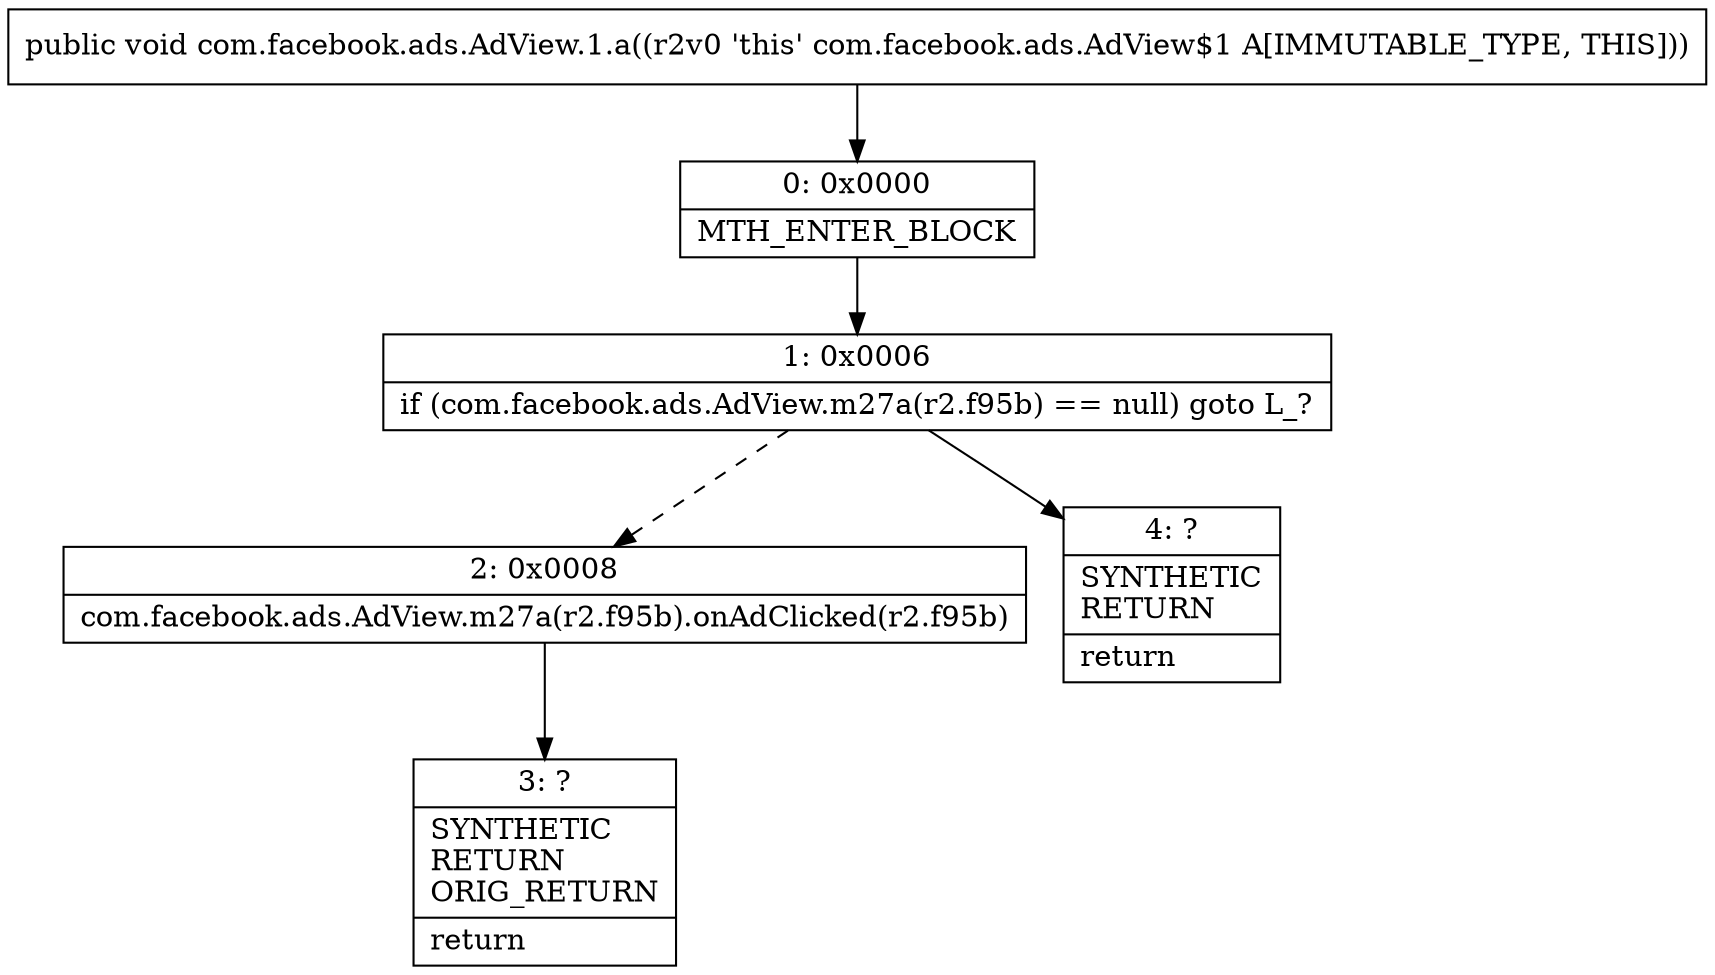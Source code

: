digraph "CFG forcom.facebook.ads.AdView.1.a()V" {
Node_0 [shape=record,label="{0\:\ 0x0000|MTH_ENTER_BLOCK\l}"];
Node_1 [shape=record,label="{1\:\ 0x0006|if (com.facebook.ads.AdView.m27a(r2.f95b) == null) goto L_?\l}"];
Node_2 [shape=record,label="{2\:\ 0x0008|com.facebook.ads.AdView.m27a(r2.f95b).onAdClicked(r2.f95b)\l}"];
Node_3 [shape=record,label="{3\:\ ?|SYNTHETIC\lRETURN\lORIG_RETURN\l|return\l}"];
Node_4 [shape=record,label="{4\:\ ?|SYNTHETIC\lRETURN\l|return\l}"];
MethodNode[shape=record,label="{public void com.facebook.ads.AdView.1.a((r2v0 'this' com.facebook.ads.AdView$1 A[IMMUTABLE_TYPE, THIS])) }"];
MethodNode -> Node_0;
Node_0 -> Node_1;
Node_1 -> Node_2[style=dashed];
Node_1 -> Node_4;
Node_2 -> Node_3;
}

